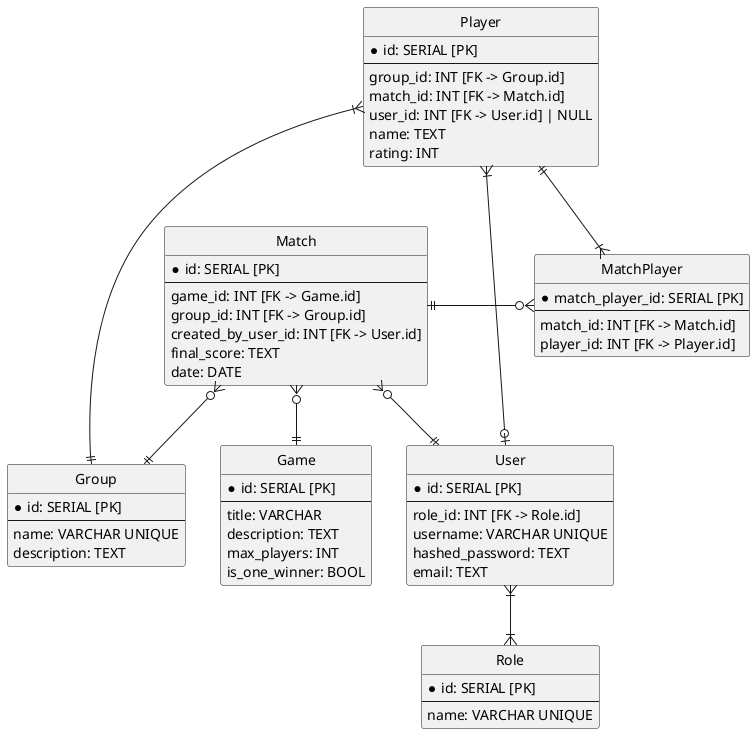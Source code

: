 @startuml
hide circle

entity Game {
  * id: SERIAL [PK]
  --
  title: VARCHAR
  description: TEXT
  max_players: INT
  is_one_winner: BOOL
}

entity Match {
  * id: SERIAL [PK]
  --
  game_id: INT [FK -> Game.id]
  group_id: INT [FK -> Group.id]
  created_by_user_id: INT [FK -> User.id]
  final_score: TEXT
  date: DATE
}

entity Group {
  * id: SERIAL [PK]
  --
  name: VARCHAR UNIQUE
  description: TEXT
}

entity User {
  * id: SERIAL [PK]
  --
  role_id: INT [FK -> Role.id]
  username: VARCHAR UNIQUE
  hashed_password: TEXT
  email: TEXT
}

entity MatchPlayer{
    * match_player_id: SERIAL [PK]
    --
    match_id: INT [FK -> Match.id]
    player_id: INT [FK -> Player.id]
}

entity Player {
  * id: SERIAL [PK]
  --
  group_id: INT [FK -> Group.id]
  match_id: INT [FK -> Match.id]
  user_id: INT [FK -> User.id] | NULL
  name: TEXT
  rating: INT
}

entity Role {
  * id: SERIAL [PK]
  --
  name: VARCHAR UNIQUE
}


Match }o--|| Game
Match }o--|| Group
Match }o--|| User
Match ||-o{ MatchPlayer
Player }|---|| Group
Player }|--o| User
Player ||--|{ MatchPlayer
User }|--|{ Role


@enduml